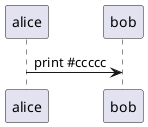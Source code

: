 {
  "sha1": "hbmpgk9hcbk1disq7h0l4ox00yzd1pq",
  "insertion": {
    "when": "2024-06-03T18:59:29.404Z",
    "user": "plantuml@gmail.com"
  }
}
@startuml
!define COLOR_BOX #ccccc
!define COLOR_BOX #ccccc
alice -> bob : print COLOR_BOX
@enduml
